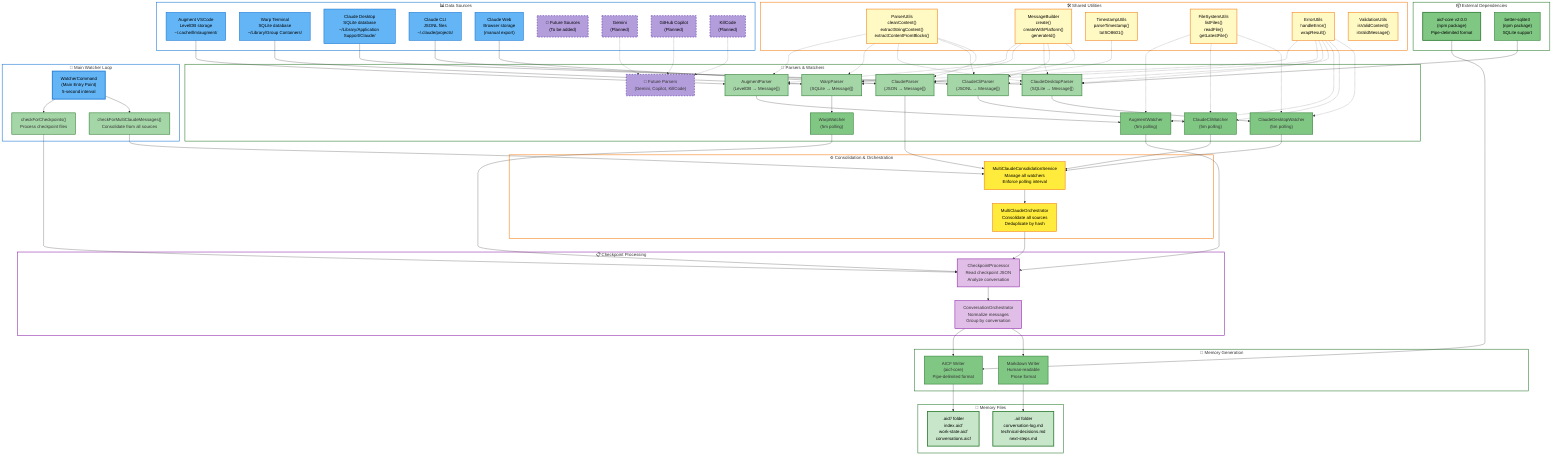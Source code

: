 graph TB
    subgraph DS["📊 Data Sources"]
        AUGMENT["Augment VSCode<br/>LevelDB storage<br/>~/.cache/llm/augment/"]
        WARP["Warp Terminal<br/>SQLite database<br/>~/Library/Group Containers/"]
        CLAUDE_DESKTOP["Claude Desktop<br/>SQLite database<br/>~/Library/Application Support/Claude/"]
        CLAUDE_CLI["Claude CLI<br/>JSONL files<br/>~/.claude/projects/"]
        CLAUDE_WEB["Claude Web<br/>Browser storage<br/>(manual export)"]
        FUTURE["🔮 Future Sources<br/>(To be added)"]
        GEMINI["Gemini<br/>(Planned)"]
        COPILOT["GitHub Copilot<br/>(Planned)"]
        KILLCODE["KillCode<br/>(Planned)"]
    end

    subgraph PW["🔄 Parsers & Watchers"]
        AUGMENT_PARSER["AugmentParser<br/>(LevelDB → Message[])"]
        WARP_PARSER["WarpParser<br/>(SQLite → Message[])"]
        CLAUDE_DESKTOP_PARSER["ClaudeDesktopParser<br/>(SQLite → Message[])"]
        CLAUDE_CLI_PARSER["ClaudeCliParser<br/>(JSONL → Message[])"]
        CLAUDE_WEB_PARSER["ClaudeParser<br/>(JSON → Message[])"]
        AUGMENT_WATCHER["AugmentWatcher<br/>(5m polling)"]
        WARP_WATCHER["WarpWatcher<br/>(5m polling)"]
        CLAUDE_DESKTOP_WATCHER["ClaudeDesktopWatcher<br/>(5m polling)"]
        CLAUDE_CLI_WATCHER["ClaudeCliWatcher<br/>(5m polling)"]
        FUTURE_PARSERS["🔮 Future Parsers<br/>(Gemini, Copilot, KillCode)"]
    end

    subgraph SU["🛠️ Shared Utilities"]
        PARSER_UTILS["ParserUtils<br/>cleanContent()<br/>extractStringContent()<br/>extractContentFromBlocks()"]
        MSG_BUILDER["MessageBuilder<br/>create()<br/>createWithPlatform()<br/>generateId()"]
        TS_UTILS["TimestampUtils<br/>parseTimestamp()<br/>toISO8601()"]
        FS_UTILS["FileSystemUtils<br/>listFiles()<br/>readFile()<br/>getLatestFile()"]
        ERR_UTILS["ErrorUtils<br/>handleError()<br/>wrapResult()"]
        VAL_UTILS["ValidationUtils<br/>isValidContent()<br/>isValidMessage()"]
    end

    subgraph ED["📦 External Dependencies"]
        AICF["aicf-core v2.0.0<br/>(npm package)<br/>Pipe-delimited format"]
        BETTER["better-sqlite3<br/>(npm package)<br/>SQLite support"]
    end

    subgraph CO["⚙️ Consolidation & Orchestration"]
        MULTI_CLAUDE_ORCH["MultiClaudeOrchestrator<br/>Consolidate all sources<br/>Deduplicate by hash"]
        MULTI_CLAUDE_SERVICE["MultiClaudeConsolidationService<br/>Manage all watchers<br/>Enforce polling interval"]
    end

    subgraph CP["📋 Checkpoint Processing"]
        CHECKPOINT_PROC["CheckpointProcessor<br/>Read checkpoint JSON<br/>Analyze conversation"]
        CONVERSATION_ORCH["ConversationOrchestrator<br/>Normalize messages<br/>Group by conversation"]
    end

    subgraph MG["💾 Memory Generation"]
        AICF_WRITER["AICF Writer<br/>(aicf-core)<br/>Pipe-delimited format"]
        MD_WRITER["Markdown Writer<br/>Human-readable<br/>Prose format"]
    end

    subgraph MF["📁 Memory Files"]
        AICF_FILES[".aicf/ folder<br/>index.aicf<br/>work-state.aicf<br/>conversations.aicf"]
        MD_FILES[".ai/ folder<br/>conversation-log.md<br/>technical-decisions.md<br/>next-steps.md"]
    end

    subgraph WL["🔁 Main Watcher Loop"]
        WATCHER_CMD["WatcherCommand<br/>(Main Entry Point)<br/>5-second interval"]
        CHECKPOINT_CHECK["checkForCheckpoints()<br/>Process checkpoint files"]
        MULTI_CLAUDE_CHECK["checkForMultiClaudeMessages()<br/>Consolidate from all sources"]
    end

    %% Data flow (top to bottom)
    AUGMENT --> AUGMENT_PARSER
    WARP --> WARP_PARSER
    CLAUDE_DESKTOP --> CLAUDE_DESKTOP_PARSER
    CLAUDE_CLI --> CLAUDE_CLI_PARSER
    CLAUDE_WEB --> CLAUDE_WEB_PARSER

    GEMINI -.-> FUTURE_PARSERS
    COPILOT -.-> FUTURE_PARSERS
    KILLCODE -.-> FUTURE_PARSERS

    AUGMENT_PARSER --> AUGMENT_WATCHER
    WARP_PARSER --> WARP_WATCHER
    CLAUDE_DESKTOP_PARSER --> CLAUDE_DESKTOP_WATCHER
    CLAUDE_CLI_PARSER --> CLAUDE_CLI_WATCHER

    %% Utilities connections (from right, feeding into parsers/watchers)
    PARSER_UTILS -.-> AUGMENT_PARSER
    PARSER_UTILS -.-> WARP_PARSER
    PARSER_UTILS -.-> CLAUDE_DESKTOP_PARSER
    PARSER_UTILS -.-> CLAUDE_CLI_PARSER
    PARSER_UTILS -.-> CLAUDE_WEB_PARSER

    MSG_BUILDER -.-> AUGMENT_PARSER
    MSG_BUILDER -.-> WARP_PARSER
    MSG_BUILDER -.-> CLAUDE_DESKTOP_PARSER
    MSG_BUILDER -.-> CLAUDE_CLI_PARSER
    MSG_BUILDER -.-> CLAUDE_WEB_PARSER

    TS_UTILS -.-> CLAUDE_WEB_PARSER
    FS_UTILS -.-> AUGMENT_WATCHER
    FS_UTILS -.-> CLAUDE_CLI_WATCHER
    FS_UTILS -.-> CLAUDE_DESKTOP_WATCHER
    ERR_UTILS -.-> AUGMENT_PARSER
    ERR_UTILS -.-> WARP_PARSER
    ERR_UTILS -.-> CLAUDE_DESKTOP_PARSER
    ERR_UTILS -.-> CLAUDE_CLI_PARSER
    ERR_UTILS -.-> AUGMENT_WATCHER
    ERR_UTILS -.-> CLAUDE_CLI_WATCHER
    ERR_UTILS -.-> CLAUDE_DESKTOP_WATCHER

    AUGMENT_WATCHER --> CHECKPOINT_PROC
    WARP_WATCHER --> CHECKPOINT_PROC
    CLAUDE_DESKTOP_WATCHER --> MULTI_CLAUDE_SERVICE
    CLAUDE_CLI_WATCHER --> MULTI_CLAUDE_SERVICE
    CLAUDE_WEB_PARSER --> MULTI_CLAUDE_SERVICE

    MULTI_CLAUDE_SERVICE --> MULTI_CLAUDE_ORCH
    MULTI_CLAUDE_ORCH --> CHECKPOINT_PROC

    CHECKPOINT_PROC --> CONVERSATION_ORCH
    CONVERSATION_ORCH --> AICF_WRITER
    CONVERSATION_ORCH --> MD_WRITER

    AICF_WRITER --> AICF_FILES
    MD_WRITER --> MD_FILES

    AICF --> AICF_WRITER
    BETTER --> CLAUDE_DESKTOP_PARSER

    WATCHER_CMD --> CHECKPOINT_CHECK
    WATCHER_CMD --> MULTI_CLAUDE_CHECK
    CHECKPOINT_CHECK --> CHECKPOINT_PROC
    MULTI_CLAUDE_CHECK --> MULTI_CLAUDE_SERVICE

    %% Styling
    style AICF fill:#81c784,stroke:#2e7d32,stroke-width:3px,color:#000
    style BETTER fill:#81c784,stroke:#2e7d32,stroke-width:2px,color:#000

    style PARSER_UTILS fill:#fff9c4,stroke:#f57f17,stroke-width:2px,color:#000
    style MSG_BUILDER fill:#fff9c4,stroke:#f57f17,stroke-width:2px,color:#000
    style TS_UTILS fill:#fff9c4,stroke:#f57f17,stroke-width:2px,color:#000
    style FS_UTILS fill:#fff9c4,stroke:#f57f17,stroke-width:2px,color:#000
    style ERR_UTILS fill:#fff9c4,stroke:#f57f17,stroke-width:2px,color:#000
    style VAL_UTILS fill:#fff9c4,stroke:#f57f17,stroke-width:2px,color:#000

    style AUGMENT fill:#64b5f6,stroke:#1976d2,stroke-width:2px,color:#000
    style WARP fill:#64b5f6,stroke:#1976d2,stroke-width:2px,color:#000
    style CLAUDE_DESKTOP fill:#64b5f6,stroke:#1976d2,stroke-width:2px,color:#000
    style CLAUDE_CLI fill:#64b5f6,stroke:#1976d2,stroke-width:2px,color:#000
    style CLAUDE_WEB fill:#64b5f6,stroke:#1976d2,stroke-width:2px,color:#000

    style FUTURE fill:#b39ddb,stroke:#512da8,stroke-width:2px,stroke-dasharray: 5 5,color:#000
    style GEMINI fill:#b39ddb,stroke:#512da8,stroke-width:2px,stroke-dasharray: 5 5,color:#000
    style COPILOT fill:#b39ddb,stroke:#512da8,stroke-width:2px,stroke-dasharray: 5 5,color:#000
    style KILLCODE fill:#b39ddb,stroke:#512da8,stroke-width:2px,stroke-dasharray: 5 5,color:#000

    style AUGMENT_PARSER fill:#a5d6a7,stroke:#2e7d32,stroke-width:2px
    style WARP_PARSER fill:#a5d6a7,stroke:#2e7d32,stroke-width:2px
    style CLAUDE_DESKTOP_PARSER fill:#a5d6a7,stroke:#2e7d32,stroke-width:2px
    style CLAUDE_CLI_PARSER fill:#a5d6a7,stroke:#2e7d32,stroke-width:2px
    style CLAUDE_WEB_PARSER fill:#a5d6a7,stroke:#2e7d32,stroke-width:2px
    style FUTURE_PARSERS fill:#b39ddb,stroke:#512da8,stroke-width:2px,stroke-dasharray: 5 5

    style AUGMENT_WATCHER fill:#81c784,stroke:#2e7d32,stroke-width:2px
    style WARP_WATCHER fill:#81c784,stroke:#2e7d32,stroke-width:2px
    style CLAUDE_DESKTOP_WATCHER fill:#81c784,stroke:#2e7d32,stroke-width:2px
    style CLAUDE_CLI_WATCHER fill:#81c784,stroke:#2e7d32,stroke-width:2px

    style MULTI_CLAUDE_ORCH fill:#ffeb3b,stroke:#f57f17,stroke-width:2px,color:#000
    style MULTI_CLAUDE_SERVICE fill:#ffeb3b,stroke:#f57f17,stroke-width:2px,color:#000

    style CHECKPOINT_PROC fill:#e1bee7,stroke:#8e24aa,stroke-width:2px
    style CONVERSATION_ORCH fill:#e1bee7,stroke:#8e24aa,stroke-width:2px

    style AICF_WRITER fill:#81c784,stroke:#2e7d32,stroke-width:2px
    style MD_WRITER fill:#81c784,stroke:#2e7d32,stroke-width:2px

    style AICF_FILES fill:#c8e6c9,stroke:#2e7d32,stroke-width:3px,color:#000
    style MD_FILES fill:#c8e6c9,stroke:#2e7d32,stroke-width:3px,color:#000

    style WATCHER_CMD fill:#64b5f6,stroke:#1976d2,stroke-width:3px,color:#000
    style CHECKPOINT_CHECK fill:#a5d6a7,stroke:#2e7d32,stroke-width:2px
    style MULTI_CLAUDE_CHECK fill:#a5d6a7,stroke:#2e7d32,stroke-width:2px

    %% Subgraph styling - compact
    style DS fill:none,stroke:#1976d2,stroke-width:2px
    style PW fill:none,stroke:#2e7d32,stroke-width:2px
    style SU fill:none,stroke:#f57f17,stroke-width:2px
    style ED fill:none,stroke:#2e7d32,stroke-width:2px
    style CO fill:none,stroke:#f57f17,stroke-width:2px
    style CP fill:none,stroke:#8e24aa,stroke-width:2px
    style MG fill:none,stroke:#2e7d32,stroke-width:2px
    style MF fill:none,stroke:#2e7d32,stroke-width:2px
    style WL fill:none,stroke:#1976d2,stroke-width:2px